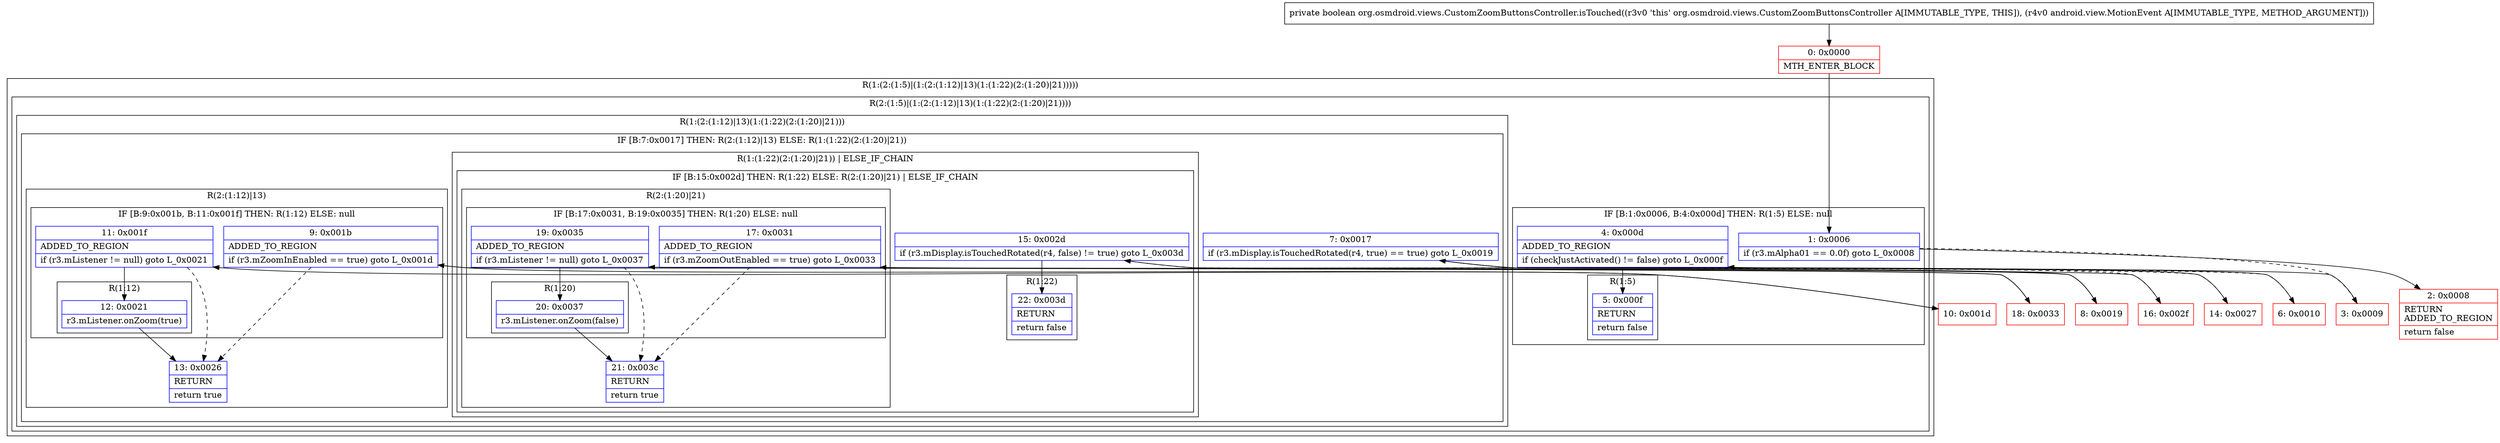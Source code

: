 digraph "CFG fororg.osmdroid.views.CustomZoomButtonsController.isTouched(Landroid\/view\/MotionEvent;)Z" {
subgraph cluster_Region_293335712 {
label = "R(1:(2:(1:5)|(1:(2:(1:12)|13)(1:(1:22)(2:(1:20)|21)))))";
node [shape=record,color=blue];
subgraph cluster_Region_1153346828 {
label = "R(2:(1:5)|(1:(2:(1:12)|13)(1:(1:22)(2:(1:20)|21))))";
node [shape=record,color=blue];
subgraph cluster_IfRegion_1595115427 {
label = "IF [B:1:0x0006, B:4:0x000d] THEN: R(1:5) ELSE: null";
node [shape=record,color=blue];
Node_1 [shape=record,label="{1\:\ 0x0006|if (r3.mAlpha01 == 0.0f) goto L_0x0008\l}"];
Node_4 [shape=record,label="{4\:\ 0x000d|ADDED_TO_REGION\l|if (checkJustActivated() != false) goto L_0x000f\l}"];
subgraph cluster_Region_196764322 {
label = "R(1:5)";
node [shape=record,color=blue];
Node_5 [shape=record,label="{5\:\ 0x000f|RETURN\l|return false\l}"];
}
}
subgraph cluster_Region_1159360391 {
label = "R(1:(2:(1:12)|13)(1:(1:22)(2:(1:20)|21)))";
node [shape=record,color=blue];
subgraph cluster_IfRegion_1962765541 {
label = "IF [B:7:0x0017] THEN: R(2:(1:12)|13) ELSE: R(1:(1:22)(2:(1:20)|21))";
node [shape=record,color=blue];
Node_7 [shape=record,label="{7\:\ 0x0017|if (r3.mDisplay.isTouchedRotated(r4, true) == true) goto L_0x0019\l}"];
subgraph cluster_Region_923845446 {
label = "R(2:(1:12)|13)";
node [shape=record,color=blue];
subgraph cluster_IfRegion_1877416052 {
label = "IF [B:9:0x001b, B:11:0x001f] THEN: R(1:12) ELSE: null";
node [shape=record,color=blue];
Node_9 [shape=record,label="{9\:\ 0x001b|ADDED_TO_REGION\l|if (r3.mZoomInEnabled == true) goto L_0x001d\l}"];
Node_11 [shape=record,label="{11\:\ 0x001f|ADDED_TO_REGION\l|if (r3.mListener != null) goto L_0x0021\l}"];
subgraph cluster_Region_2039948376 {
label = "R(1:12)";
node [shape=record,color=blue];
Node_12 [shape=record,label="{12\:\ 0x0021|r3.mListener.onZoom(true)\l}"];
}
}
Node_13 [shape=record,label="{13\:\ 0x0026|RETURN\l|return true\l}"];
}
subgraph cluster_Region_1712518603 {
label = "R(1:(1:22)(2:(1:20)|21)) | ELSE_IF_CHAIN\l";
node [shape=record,color=blue];
subgraph cluster_IfRegion_1470693564 {
label = "IF [B:15:0x002d] THEN: R(1:22) ELSE: R(2:(1:20)|21) | ELSE_IF_CHAIN\l";
node [shape=record,color=blue];
Node_15 [shape=record,label="{15\:\ 0x002d|if (r3.mDisplay.isTouchedRotated(r4, false) != true) goto L_0x003d\l}"];
subgraph cluster_Region_14321285 {
label = "R(1:22)";
node [shape=record,color=blue];
Node_22 [shape=record,label="{22\:\ 0x003d|RETURN\l|return false\l}"];
}
subgraph cluster_Region_1085261602 {
label = "R(2:(1:20)|21)";
node [shape=record,color=blue];
subgraph cluster_IfRegion_836951633 {
label = "IF [B:17:0x0031, B:19:0x0035] THEN: R(1:20) ELSE: null";
node [shape=record,color=blue];
Node_17 [shape=record,label="{17\:\ 0x0031|ADDED_TO_REGION\l|if (r3.mZoomOutEnabled == true) goto L_0x0033\l}"];
Node_19 [shape=record,label="{19\:\ 0x0035|ADDED_TO_REGION\l|if (r3.mListener != null) goto L_0x0037\l}"];
subgraph cluster_Region_785482801 {
label = "R(1:20)";
node [shape=record,color=blue];
Node_20 [shape=record,label="{20\:\ 0x0037|r3.mListener.onZoom(false)\l}"];
}
}
Node_21 [shape=record,label="{21\:\ 0x003c|RETURN\l|return true\l}"];
}
}
}
}
}
}
}
Node_0 [shape=record,color=red,label="{0\:\ 0x0000|MTH_ENTER_BLOCK\l}"];
Node_2 [shape=record,color=red,label="{2\:\ 0x0008|RETURN\lADDED_TO_REGION\l|return false\l}"];
Node_3 [shape=record,color=red,label="{3\:\ 0x0009}"];
Node_6 [shape=record,color=red,label="{6\:\ 0x0010}"];
Node_8 [shape=record,color=red,label="{8\:\ 0x0019}"];
Node_10 [shape=record,color=red,label="{10\:\ 0x001d}"];
Node_14 [shape=record,color=red,label="{14\:\ 0x0027}"];
Node_16 [shape=record,color=red,label="{16\:\ 0x002f}"];
Node_18 [shape=record,color=red,label="{18\:\ 0x0033}"];
MethodNode[shape=record,label="{private boolean org.osmdroid.views.CustomZoomButtonsController.isTouched((r3v0 'this' org.osmdroid.views.CustomZoomButtonsController A[IMMUTABLE_TYPE, THIS]), (r4v0 android.view.MotionEvent A[IMMUTABLE_TYPE, METHOD_ARGUMENT])) }"];
MethodNode -> Node_0;
Node_1 -> Node_2;
Node_1 -> Node_3[style=dashed];
Node_4 -> Node_5;
Node_4 -> Node_6[style=dashed];
Node_7 -> Node_8;
Node_7 -> Node_14[style=dashed];
Node_9 -> Node_10;
Node_9 -> Node_13[style=dashed];
Node_11 -> Node_12;
Node_11 -> Node_13[style=dashed];
Node_12 -> Node_13;
Node_15 -> Node_16[style=dashed];
Node_15 -> Node_22;
Node_17 -> Node_18;
Node_17 -> Node_21[style=dashed];
Node_19 -> Node_20;
Node_19 -> Node_21[style=dashed];
Node_20 -> Node_21;
Node_0 -> Node_1;
Node_3 -> Node_4;
Node_6 -> Node_7;
Node_8 -> Node_9;
Node_10 -> Node_11;
Node_14 -> Node_15;
Node_16 -> Node_17;
Node_18 -> Node_19;
}

